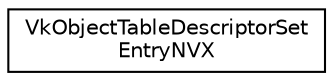digraph "Graphical Class Hierarchy"
{
 // LATEX_PDF_SIZE
  edge [fontname="Helvetica",fontsize="10",labelfontname="Helvetica",labelfontsize="10"];
  node [fontname="Helvetica",fontsize="10",shape=record];
  rankdir="LR";
  Node0 [label="VkObjectTableDescriptorSet\lEntryNVX",height=0.2,width=0.4,color="black", fillcolor="white", style="filled",URL="$df/d8a/structVkObjectTableDescriptorSetEntryNVX.html",tooltip=" "];
}
